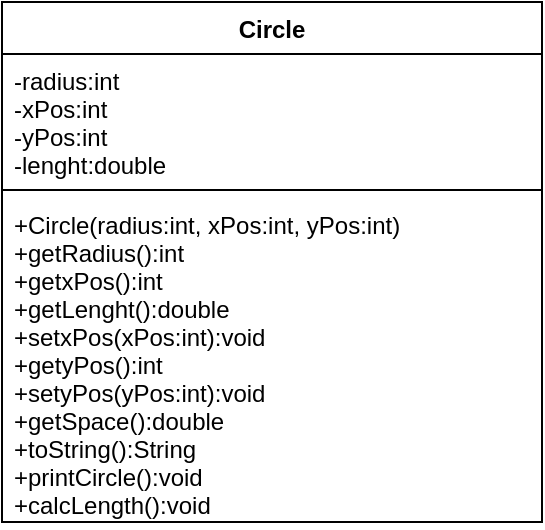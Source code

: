 <mxfile version="13.7.3" type="github">
  <diagram id="znKaH34Bk-L-76sYNRP6" name="Page-1">
    <mxGraphModel dx="946" dy="522" grid="1" gridSize="10" guides="1" tooltips="1" connect="1" arrows="1" fold="1" page="1" pageScale="1" pageWidth="827" pageHeight="1169" math="0" shadow="0">
      <root>
        <mxCell id="0" />
        <mxCell id="1" parent="0" />
        <mxCell id="9IceqnqwKDW5tyMt8_ix-1" value="Circle" style="swimlane;fontStyle=1;align=center;verticalAlign=top;childLayout=stackLayout;horizontal=1;startSize=26;horizontalStack=0;resizeParent=1;resizeParentMax=0;resizeLast=0;collapsible=1;marginBottom=0;" vertex="1" parent="1">
          <mxGeometry x="70" y="70" width="270" height="260" as="geometry" />
        </mxCell>
        <mxCell id="9IceqnqwKDW5tyMt8_ix-2" value="-radius:int&#xa;-xPos:int&#xa;-yPos:int&#xa;-lenght:double" style="text;strokeColor=none;fillColor=none;align=left;verticalAlign=top;spacingLeft=4;spacingRight=4;overflow=hidden;rotatable=0;points=[[0,0.5],[1,0.5]];portConstraint=eastwest;" vertex="1" parent="9IceqnqwKDW5tyMt8_ix-1">
          <mxGeometry y="26" width="270" height="64" as="geometry" />
        </mxCell>
        <mxCell id="9IceqnqwKDW5tyMt8_ix-3" value="" style="line;strokeWidth=1;fillColor=none;align=left;verticalAlign=middle;spacingTop=-1;spacingLeft=3;spacingRight=3;rotatable=0;labelPosition=right;points=[];portConstraint=eastwest;" vertex="1" parent="9IceqnqwKDW5tyMt8_ix-1">
          <mxGeometry y="90" width="270" height="8" as="geometry" />
        </mxCell>
        <mxCell id="9IceqnqwKDW5tyMt8_ix-4" value="+Circle(radius:int, xPos:int, yPos:int)&#xa;+getRadius():int&#xa;+getxPos():int&#xa;+getLenght():double&#xa;+setxPos(xPos:int):void&#xa;+getyPos():int&#xa;+setyPos(yPos:int):void&#xa;+getSpace():double&#xa;+toString():String&#xa;+printCircle():void&#xa;+calcLength():void" style="text;strokeColor=none;fillColor=none;align=left;verticalAlign=top;spacingLeft=4;spacingRight=4;overflow=hidden;rotatable=0;points=[[0,0.5],[1,0.5]];portConstraint=eastwest;" vertex="1" parent="9IceqnqwKDW5tyMt8_ix-1">
          <mxGeometry y="98" width="270" height="162" as="geometry" />
        </mxCell>
      </root>
    </mxGraphModel>
  </diagram>
</mxfile>
